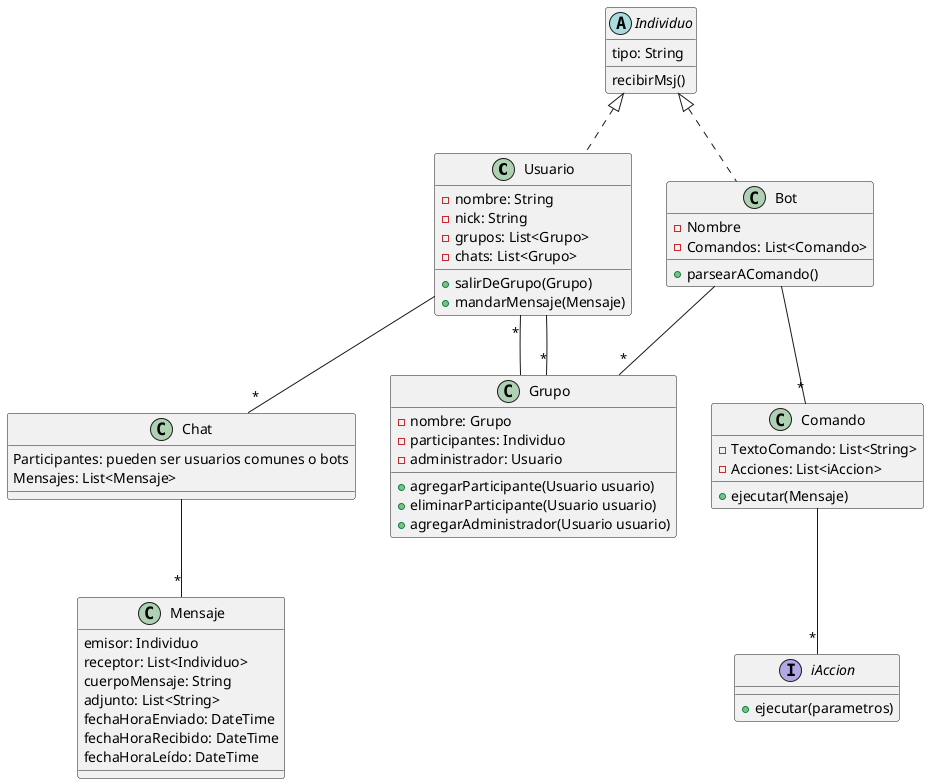 @startuml
'https://plantuml.com/class-diagram


Usuario "*"--Grupo
Usuario --"*"Grupo
Usuario --"*" Chat
Bot --"*" Grupo
Bot --"*" Comando
Chat --"*" Mensaje
Comando --"*"  iAccion
abstract class Individuo {
    tipo: String
    recibirMsj()
}
class Usuario implements Individuo{
    - nombre: String
    - nick: String
    - grupos: List<Grupo>
    - chats: List<Grupo>
    + salirDeGrupo(Grupo)
    + mandarMensaje(Mensaje)
}

class Grupo {
    - nombre: Grupo
    - participantes: Individuo
    - administrador: Usuario
    +agregarParticipante(Usuario usuario)
    +eliminarParticipante(Usuario usuario)
    +agregarAdministrador(Usuario usuario)

}
class Chat {
    Participantes: pueden ser usuarios comunes o bots
    Mensajes: List<Mensaje>
}

class Mensaje {
    emisor: Individuo
    receptor: List<Individuo>
    cuerpoMensaje: String
    adjunto: List<String>
    fechaHoraEnviado: DateTime
    fechaHoraRecibido: DateTime
    fechaHoraLeído: DateTime
}


class Bot implements Individuo{
    - Nombre
    - Comandos: List<Comando>
    + parsearAComando()
}

class Comando {
    - TextoComando: List<String>
    - Acciones: List<iAccion>
    + ejecutar(Mensaje)
}

interface iAccion {
    + ejecutar(parametros)
}
@enduml